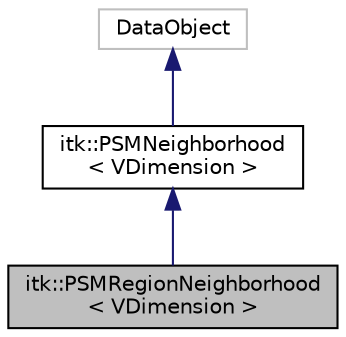 digraph "itk::PSMRegionNeighborhood&lt; VDimension &gt;"
{
  edge [fontname="Helvetica",fontsize="10",labelfontname="Helvetica",labelfontsize="10"];
  node [fontname="Helvetica",fontsize="10",shape=record];
  Node1 [label="itk::PSMRegionNeighborhood\l\< VDimension \>",height=0.2,width=0.4,color="black", fillcolor="grey75", style="filled", fontcolor="black"];
  Node2 -> Node1 [dir="back",color="midnightblue",fontsize="10",style="solid",fontname="Helvetica"];
  Node2 [label="itk::PSMNeighborhood\l\< VDimension \>",height=0.2,width=0.4,color="black", fillcolor="white", style="filled",URL="$classitk_1_1_p_s_m_neighborhood.html"];
  Node3 -> Node2 [dir="back",color="midnightblue",fontsize="10",style="solid",fontname="Helvetica"];
  Node3 [label="DataObject",height=0.2,width=0.4,color="grey75", fillcolor="white", style="filled"];
}
